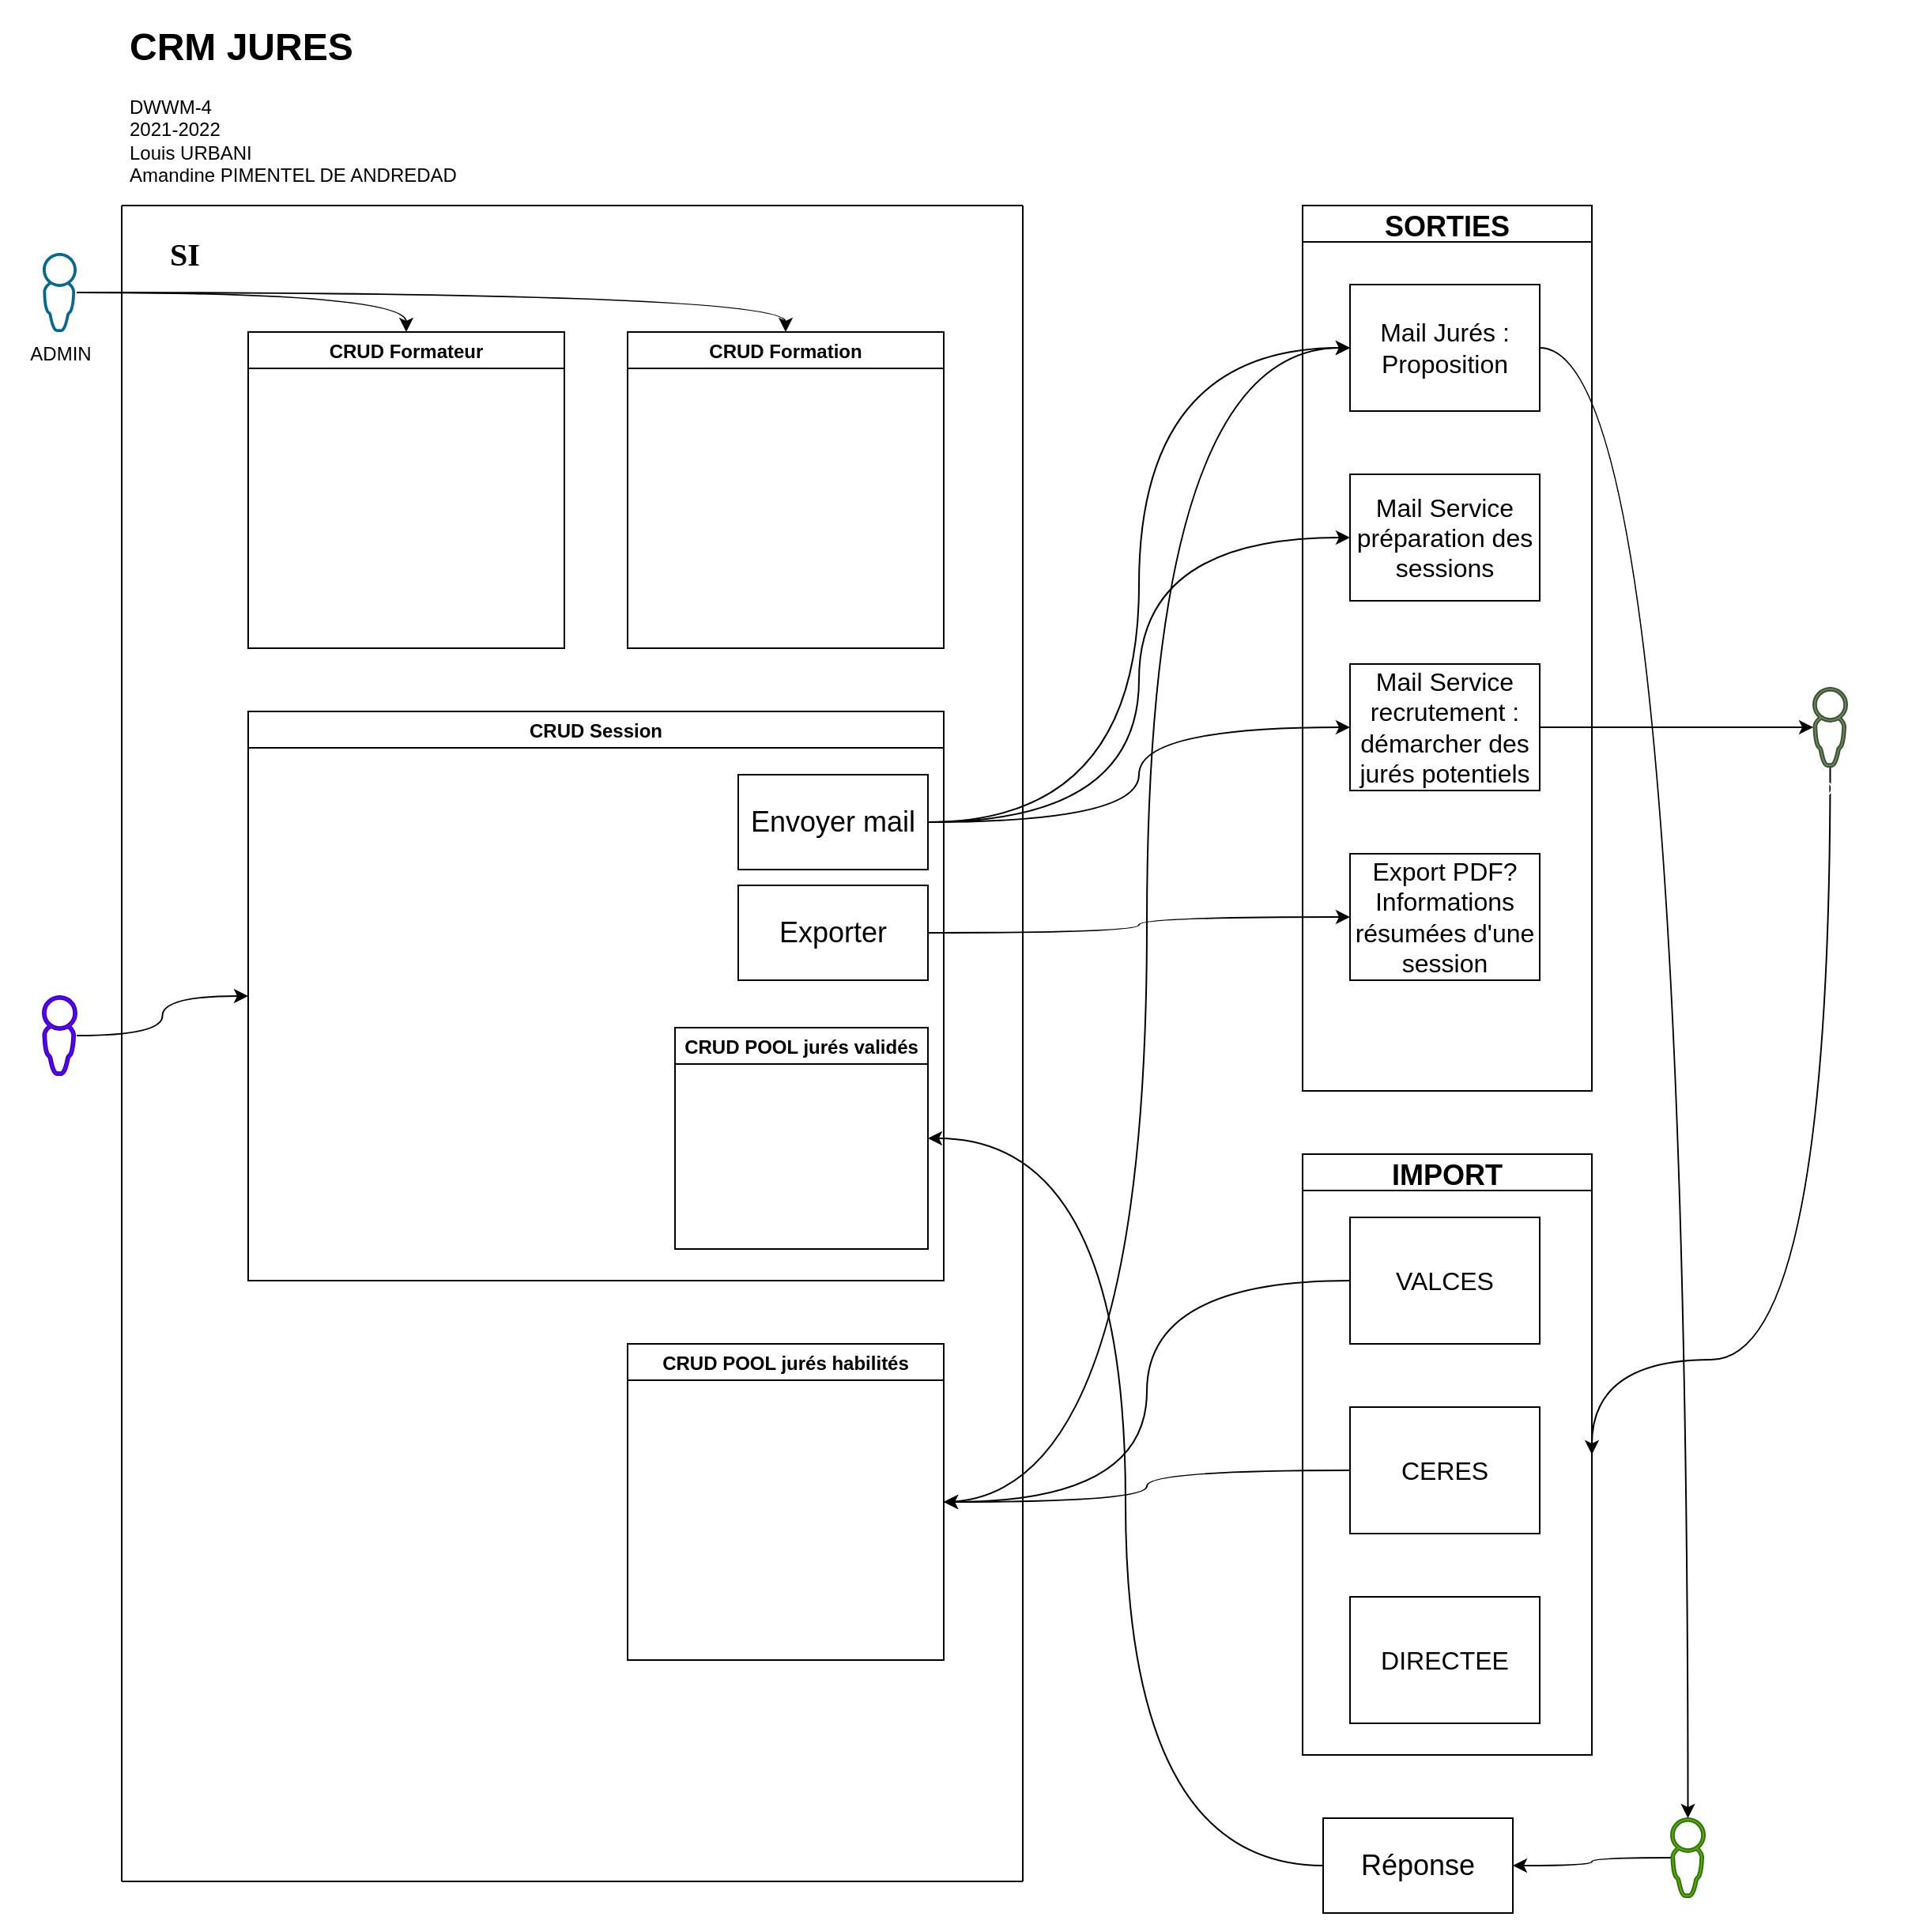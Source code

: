 <mxfile>
    <diagram id="j8mKWiPFPsd4dTao6kFk" name="Page-1">
        <mxGraphModel dx="1890" dy="2436" grid="1" gridSize="10" guides="1" tooltips="1" connect="1" arrows="1" fold="1" page="1" pageScale="1" pageWidth="827" pageHeight="1169" math="0" shadow="0">
            <root>
                <mxCell id="0"/>
                <mxCell id="1" parent="0"/>
                <mxCell id="49" style="edgeStyle=orthogonalEdgeStyle;curved=1;orthogonalLoop=1;jettySize=auto;html=1;entryX=0.5;entryY=0;entryDx=0;entryDy=0;" edge="1" parent="1" source="3" target="7">
                    <mxGeometry relative="1" as="geometry"/>
                </mxCell>
                <mxCell id="50" style="edgeStyle=orthogonalEdgeStyle;curved=1;orthogonalLoop=1;jettySize=auto;html=1;entryX=0.5;entryY=0;entryDx=0;entryDy=0;" edge="1" parent="1" source="3" target="8">
                    <mxGeometry relative="1" as="geometry"/>
                </mxCell>
                <mxCell id="3" value="ADMIN" style="pointerEvents=1;shadow=0;dashed=0;html=1;strokeColor=none;aspect=fixed;labelPosition=center;verticalLabelPosition=bottom;verticalAlign=top;align=center;outlineConnect=0;shape=mxgraph.vvd.administrator;fillColor=#066A90;" parent="1" vertex="1">
                    <mxGeometry x="30" y="30" width="21.5" height="50" as="geometry"/>
                </mxCell>
                <mxCell id="51" style="edgeStyle=orthogonalEdgeStyle;curved=1;orthogonalLoop=1;jettySize=auto;html=1;entryX=0;entryY=0.5;entryDx=0;entryDy=0;" edge="1" parent="1" source="4" target="10">
                    <mxGeometry relative="1" as="geometry"/>
                </mxCell>
                <mxCell id="4" value="FORMATEUR" style="pointerEvents=1;shadow=0;dashed=0;html=1;strokeColor=#3700CC;aspect=fixed;labelPosition=center;verticalLabelPosition=bottom;verticalAlign=top;align=center;outlineConnect=0;shape=mxgraph.vvd.administrator;fillColor=#6a00ff;fontColor=#ffffff;" parent="1" vertex="1">
                    <mxGeometry x="30" y="500" width="21.5" height="50" as="geometry"/>
                </mxCell>
                <mxCell id="6" value="" style="endArrow=none;html=1;" parent="1" edge="1">
                    <mxGeometry width="50" height="50" relative="1" as="geometry">
                        <mxPoint x="80" y="1060" as="sourcePoint"/>
                        <mxPoint x="80" as="targetPoint"/>
                    </mxGeometry>
                </mxCell>
                <mxCell id="7" value="CRUD Formateur" style="swimlane;" parent="1" vertex="1">
                    <mxGeometry x="160" y="80" width="200" height="200" as="geometry"/>
                </mxCell>
                <mxCell id="8" value="CRUD Formation" style="swimlane;" parent="1" vertex="1">
                    <mxGeometry x="400" y="80" width="200" height="200" as="geometry"/>
                </mxCell>
                <mxCell id="9" value="" style="endArrow=none;html=1;" parent="1" edge="1">
                    <mxGeometry width="50" height="50" relative="1" as="geometry">
                        <mxPoint x="650" y="1060" as="sourcePoint"/>
                        <mxPoint x="650" as="targetPoint"/>
                    </mxGeometry>
                </mxCell>
                <mxCell id="10" value="CRUD Session" style="swimlane;" parent="1" vertex="1">
                    <mxGeometry x="160" y="320" width="440" height="360" as="geometry"/>
                </mxCell>
                <mxCell id="29" value="Exporter" style="whiteSpace=wrap;html=1;fontSize=18;" parent="10" vertex="1">
                    <mxGeometry x="310" y="110" width="120" height="60" as="geometry"/>
                </mxCell>
                <mxCell id="31" value="Envoyer mail" style="whiteSpace=wrap;html=1;fontSize=18;" parent="10" vertex="1">
                    <mxGeometry x="310" y="40" width="120" height="60" as="geometry"/>
                </mxCell>
                <mxCell id="38" value="CRUD POOL jurés validés" style="swimlane;" parent="10" vertex="1">
                    <mxGeometry x="270" y="200" width="160" height="140" as="geometry"/>
                </mxCell>
                <mxCell id="11" value="SORTIES" style="swimlane;fontSize=18;" parent="1" vertex="1">
                    <mxGeometry x="827" width="183" height="560" as="geometry"/>
                </mxCell>
                <mxCell id="17" value="Mail Jurés :&lt;br style=&quot;font-size: 16px;&quot;&gt;Proposition" style="whiteSpace=wrap;html=1;fontSize=16;" parent="11" vertex="1">
                    <mxGeometry x="30" y="50" width="120" height="80" as="geometry"/>
                </mxCell>
                <mxCell id="18" value="Mail Service préparation des sessions" style="whiteSpace=wrap;html=1;fontSize=16;" parent="11" vertex="1">
                    <mxGeometry x="30" y="170" width="120" height="80" as="geometry"/>
                </mxCell>
                <mxCell id="23" value="Mail Service recrutement : démarcher des jurés potentiels" style="whiteSpace=wrap;html=1;fontSize=16;" parent="11" vertex="1">
                    <mxGeometry x="30" y="290" width="120" height="80" as="geometry"/>
                </mxCell>
                <mxCell id="22" value="Export PDF?&lt;br style=&quot;font-size: 16px;&quot;&gt;Informations résumées d'une session" style="whiteSpace=wrap;html=1;fontSize=16;" parent="11" vertex="1">
                    <mxGeometry x="30" y="410" width="120" height="80" as="geometry"/>
                </mxCell>
                <mxCell id="12" value="" style="endArrow=none;html=1;" parent="1" edge="1">
                    <mxGeometry width="50" height="50" relative="1" as="geometry">
                        <mxPoint x="80" as="sourcePoint"/>
                        <mxPoint x="650" as="targetPoint"/>
                    </mxGeometry>
                </mxCell>
                <mxCell id="13" value="&lt;h1&gt;CRM JURES&lt;/h1&gt;&lt;div&gt;DWWM-4&lt;/div&gt;&lt;div&gt;2021-2022&lt;/div&gt;&lt;div&gt;Louis URBANI&lt;/div&gt;&lt;div&gt;Amandine PIMENTEL DE ANDREDAD&lt;/div&gt;" style="text;html=1;strokeColor=none;fillColor=none;spacing=5;spacingTop=-20;whiteSpace=wrap;overflow=hidden;rounded=0;align=left;" parent="1" vertex="1">
                    <mxGeometry x="80" y="-120" width="230" height="120" as="geometry"/>
                </mxCell>
                <mxCell id="14" value="&lt;font style=&quot;font-size: 20px&quot; face=&quot;Times New Roman&quot;&gt;&lt;b&gt;SI&lt;/b&gt;&lt;/font&gt;" style="text;html=1;strokeColor=none;fillColor=none;align=center;verticalAlign=middle;whiteSpace=wrap;rounded=0;" parent="1" vertex="1">
                    <mxGeometry x="100" y="20" width="40" height="20" as="geometry"/>
                </mxCell>
                <mxCell id="16" value="" style="endArrow=none;html=1;" parent="1" edge="1">
                    <mxGeometry width="50" height="50" relative="1" as="geometry">
                        <mxPoint x="80" y="1060" as="sourcePoint"/>
                        <mxPoint x="650" y="1060" as="targetPoint"/>
                        <Array as="points">
                            <mxPoint x="400" y="1060"/>
                        </Array>
                    </mxGeometry>
                </mxCell>
                <mxCell id="24" value="IMPORT" style="swimlane;fontSize=18;" parent="1" vertex="1">
                    <mxGeometry x="827" y="600" width="183" height="380" as="geometry"/>
                </mxCell>
                <mxCell id="25" value="VALCES" style="whiteSpace=wrap;html=1;fontSize=16;" parent="24" vertex="1">
                    <mxGeometry x="30" y="40" width="120" height="80" as="geometry"/>
                </mxCell>
                <mxCell id="28" value="CERES" style="whiteSpace=wrap;html=1;fontSize=16;" parent="24" vertex="1">
                    <mxGeometry x="30" y="160" width="120" height="80" as="geometry"/>
                </mxCell>
                <mxCell id="46" value="DIRECTEE&lt;span style=&quot;color: rgba(0 , 0 , 0 , 0) ; font-family: monospace ; font-size: 0px&quot;&gt;%3CmxGraphModel%3E%3Croot%3E%3CmxCell%20id%3D%220%22%2F%3E%3CmxCell%20id%3D%221%22%20parent%3D%220%22%2F%3E%3CmxCell%20id%3D%222%22%20value%3D%22CERES%22%20style%3D%22whiteSpace%3Dwrap%3Bhtml%3D1%3BfontSize%3D16%3B%22%20vertex%3D%221%22%20parent%3D%221%22%3E%3CmxGeometry%20x%3D%22857%22%20y%3D%22760%22%20width%3D%22120%22%20height%3D%2280%22%20as%3D%22geometry%22%2F%3E%3C%2FmxCell%3E%3C%2Froot%3E%3C%2FmxGraphModel%3E&lt;/span&gt;" style="whiteSpace=wrap;html=1;fontSize=16;" parent="24" vertex="1">
                    <mxGeometry x="30" y="280" width="120" height="80" as="geometry"/>
                </mxCell>
                <mxCell id="30" style="edgeStyle=orthogonalEdgeStyle;orthogonalLoop=1;jettySize=auto;html=1;entryX=0;entryY=0.5;entryDx=0;entryDy=0;fontSize=18;curved=1;" parent="1" source="29" target="22" edge="1">
                    <mxGeometry relative="1" as="geometry"/>
                </mxCell>
                <mxCell id="32" style="edgeStyle=orthogonalEdgeStyle;curved=1;orthogonalLoop=1;jettySize=auto;html=1;entryX=0;entryY=0.5;entryDx=0;entryDy=0;fontSize=18;" parent="1" source="31" target="17" edge="1">
                    <mxGeometry relative="1" as="geometry"/>
                </mxCell>
                <mxCell id="33" style="edgeStyle=orthogonalEdgeStyle;curved=1;orthogonalLoop=1;jettySize=auto;html=1;entryX=0;entryY=0.5;entryDx=0;entryDy=0;fontSize=18;" parent="1" source="31" target="18" edge="1">
                    <mxGeometry relative="1" as="geometry"/>
                </mxCell>
                <mxCell id="34" style="edgeStyle=orthogonalEdgeStyle;curved=1;orthogonalLoop=1;jettySize=auto;html=1;entryX=0;entryY=0.5;entryDx=0;entryDy=0;fontSize=18;" parent="1" source="31" target="23" edge="1">
                    <mxGeometry relative="1" as="geometry"/>
                </mxCell>
                <mxCell id="47" style="edgeStyle=orthogonalEdgeStyle;curved=1;orthogonalLoop=1;jettySize=auto;html=1;entryX=0;entryY=0.5;entryDx=0;entryDy=0;fontSize=18;" parent="1" source="35" target="17" edge="1">
                    <mxGeometry relative="1" as="geometry"/>
                </mxCell>
                <mxCell id="35" value="CRUD POOL jurés habilités" style="swimlane;" parent="1" vertex="1">
                    <mxGeometry x="400" y="720" width="200" height="200" as="geometry"/>
                </mxCell>
                <mxCell id="36" style="edgeStyle=orthogonalEdgeStyle;curved=1;orthogonalLoop=1;jettySize=auto;html=1;entryX=1;entryY=0.5;entryDx=0;entryDy=0;fontSize=18;" parent="1" source="25" target="35" edge="1">
                    <mxGeometry relative="1" as="geometry"/>
                </mxCell>
                <mxCell id="37" style="edgeStyle=orthogonalEdgeStyle;curved=1;orthogonalLoop=1;jettySize=auto;html=1;entryX=1;entryY=0.5;entryDx=0;entryDy=0;fontSize=18;" parent="1" source="28" target="35" edge="1">
                    <mxGeometry relative="1" as="geometry"/>
                </mxCell>
                <mxCell id="44" style="edgeStyle=orthogonalEdgeStyle;curved=1;orthogonalLoop=1;jettySize=auto;html=1;entryX=1;entryY=0.5;entryDx=0;entryDy=0;fontSize=18;" parent="1" source="39" target="38" edge="1">
                    <mxGeometry relative="1" as="geometry"/>
                </mxCell>
                <mxCell id="39" value="Réponse" style="whiteSpace=wrap;html=1;fontSize=18;" parent="1" vertex="1">
                    <mxGeometry x="840" y="1020" width="120" height="60" as="geometry"/>
                </mxCell>
                <mxCell id="43" style="edgeStyle=orthogonalEdgeStyle;curved=1;orthogonalLoop=1;jettySize=auto;html=1;entryX=1;entryY=0.5;entryDx=0;entryDy=0;fontSize=18;" parent="1" source="40" target="39" edge="1">
                    <mxGeometry relative="1" as="geometry"/>
                </mxCell>
                <mxCell id="40" value="JURE HABILITE" style="pointerEvents=1;shadow=0;dashed=0;html=1;strokeColor=#2D7600;aspect=fixed;labelPosition=center;verticalLabelPosition=bottom;verticalAlign=top;align=center;outlineConnect=0;shape=mxgraph.vvd.administrator;fillColor=#60a917;fontColor=#ffffff;" parent="1" vertex="1">
                    <mxGeometry x="1060" y="1020" width="21.5" height="50" as="geometry"/>
                </mxCell>
                <mxCell id="45" style="edgeStyle=orthogonalEdgeStyle;curved=1;orthogonalLoop=1;jettySize=auto;html=1;entryX=1;entryY=0.5;entryDx=0;entryDy=0;fontSize=18;" parent="1" source="41" target="24" edge="1">
                    <mxGeometry relative="1" as="geometry">
                        <Array as="points">
                            <mxPoint x="1161" y="730"/>
                        </Array>
                    </mxGeometry>
                </mxCell>
                <mxCell id="41" value="JURE POTENTIEL" style="pointerEvents=1;shadow=0;dashed=0;html=1;strokeColor=#3A5431;aspect=fixed;labelPosition=center;verticalLabelPosition=bottom;verticalAlign=top;align=center;outlineConnect=0;shape=mxgraph.vvd.administrator;fillColor=#6d8764;fontColor=#ffffff;" parent="1" vertex="1">
                    <mxGeometry x="1150" y="305" width="21.5" height="50" as="geometry"/>
                </mxCell>
                <mxCell id="42" style="edgeStyle=orthogonalEdgeStyle;curved=1;orthogonalLoop=1;jettySize=auto;html=1;fontSize=18;" parent="1" source="23" target="41" edge="1">
                    <mxGeometry relative="1" as="geometry"/>
                </mxCell>
                <mxCell id="48" style="edgeStyle=orthogonalEdgeStyle;orthogonalLoop=1;jettySize=auto;html=1;curved=1;" edge="1" parent="1" source="17" target="40">
                    <mxGeometry relative="1" as="geometry"/>
                </mxCell>
            </root>
        </mxGraphModel>
    </diagram>
</mxfile>